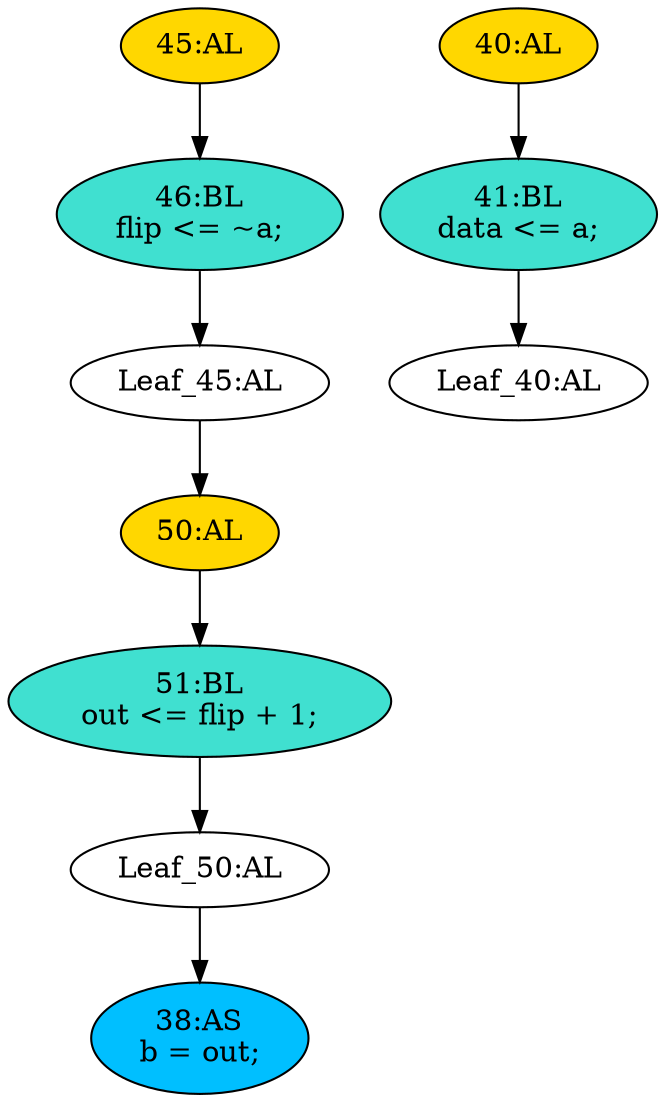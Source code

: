 strict digraph "compose( ,  )" {
	node [label="\N"];
	"46:BL"	 [ast="<pyverilog.vparser.ast.Block object at 0x7f2fa3b69dd0>",
		fillcolor=turquoise,
		label="46:BL
flip <= ~a;",
		statements="[<pyverilog.vparser.ast.NonblockingSubstitution object at 0x7f2fa3b692d0>]",
		style=filled,
		typ=Block];
	"Leaf_45:AL"	 [def_var="['flip']",
		label="Leaf_45:AL"];
	"46:BL" -> "Leaf_45:AL"	 [cond="[]",
		lineno=None];
	"50:AL"	 [ast="<pyverilog.vparser.ast.Always object at 0x7f2fa3b690d0>",
		clk_sens=False,
		fillcolor=gold,
		label="50:AL",
		sens="['flip']",
		statements="[]",
		style=filled,
		typ=Always,
		use_var="['flip']"];
	"51:BL"	 [ast="<pyverilog.vparser.ast.Block object at 0x7f2fa3f0a810>",
		fillcolor=turquoise,
		label="51:BL
out <= flip + 1;",
		statements="[<pyverilog.vparser.ast.NonblockingSubstitution object at 0x7f2fa3f0abd0>]",
		style=filled,
		typ=Block];
	"50:AL" -> "51:BL"	 [cond="[]",
		lineno=None];
	"38:AS"	 [ast="<pyverilog.vparser.ast.Assign object at 0x7f2fa3b65bd0>",
		def_var="['b']",
		fillcolor=deepskyblue,
		label="38:AS
b = out;",
		statements="[]",
		style=filled,
		typ=Assign,
		use_var="['out']"];
	"45:AL"	 [ast="<pyverilog.vparser.ast.Always object at 0x7f2fa3b81890>",
		clk_sens=False,
		fillcolor=gold,
		label="45:AL",
		sens="['data']",
		statements="[]",
		style=filled,
		typ=Always,
		use_var="['a']"];
	"45:AL" -> "46:BL"	 [cond="[]",
		lineno=None];
	"Leaf_50:AL"	 [def_var="['out']",
		label="Leaf_50:AL"];
	"Leaf_50:AL" -> "38:AS";
	"Leaf_45:AL" -> "50:AL";
	"Leaf_40:AL"	 [def_var="['data']",
		label="Leaf_40:AL"];
	"40:AL"	 [ast="<pyverilog.vparser.ast.Always object at 0x7f2fa3b65dd0>",
		clk_sens=False,
		fillcolor=gold,
		label="40:AL",
		sens="['a']",
		statements="[]",
		style=filled,
		typ=Always,
		use_var="['a']"];
	"41:BL"	 [ast="<pyverilog.vparser.ast.Block object at 0x7f2fa3b6ec90>",
		fillcolor=turquoise,
		label="41:BL
data <= a;",
		statements="[<pyverilog.vparser.ast.NonblockingSubstitution object at 0x7f2fa3b6e750>]",
		style=filled,
		typ=Block];
	"40:AL" -> "41:BL"	 [cond="[]",
		lineno=None];
	"41:BL" -> "Leaf_40:AL"	 [cond="[]",
		lineno=None];
	"51:BL" -> "Leaf_50:AL"	 [cond="[]",
		lineno=None];
}

